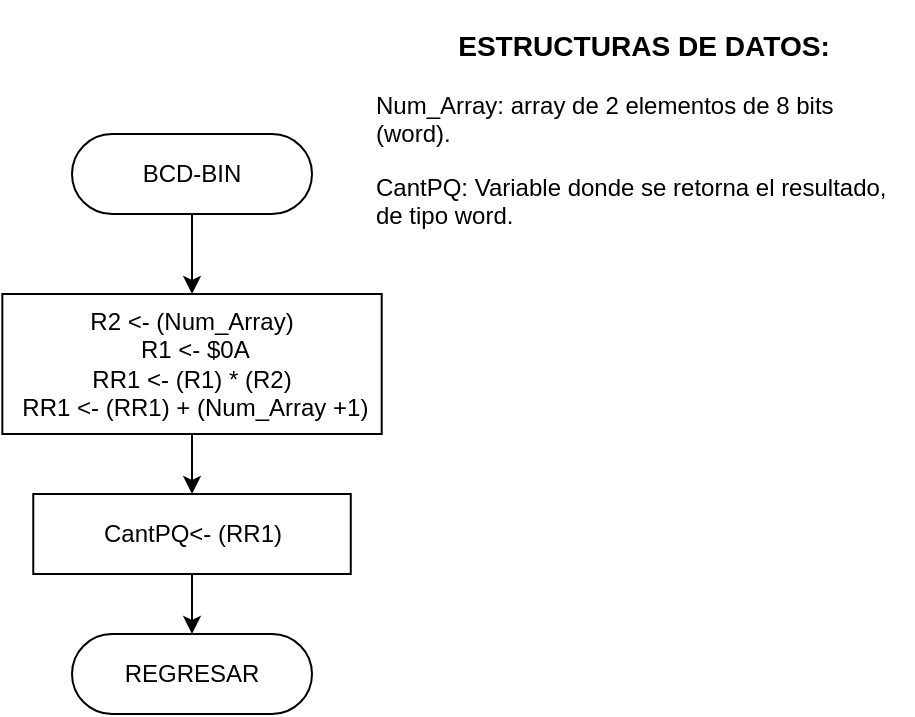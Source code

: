 <mxfile version="13.3.5" type="device"><diagram id="OE71F91uqmyHeHCGm0jq" name="Page-1"><mxGraphModel dx="510" dy="524" grid="1" gridSize="10" guides="1" tooltips="1" connect="1" arrows="1" fold="1" page="1" pageScale="1" pageWidth="827" pageHeight="1169" math="0" shadow="0"><root><mxCell id="0"/><mxCell id="1" parent="0"/><mxCell id="ScJ5B0TkJVILaIbRresl-4" style="edgeStyle=orthogonalEdgeStyle;rounded=0;orthogonalLoop=1;jettySize=auto;html=1;exitX=0.5;exitY=1;exitDx=0;exitDy=0;entryX=0.5;entryY=0;entryDx=0;entryDy=0;" parent="1" source="ScJ5B0TkJVILaIbRresl-1" target="ScJ5B0TkJVILaIbRresl-3" edge="1"><mxGeometry relative="1" as="geometry"/></mxCell><mxCell id="ScJ5B0TkJVILaIbRresl-1" value="BCD-BIN" style="rounded=1;whiteSpace=wrap;html=1;fontSize=12;glass=0;strokeWidth=1;shadow=0;arcSize=50;" parent="1" vertex="1"><mxGeometry x="110" y="110" width="120" height="40" as="geometry"/></mxCell><mxCell id="ScJ5B0TkJVILaIbRresl-2" value="&lt;h3 style=&quot;text-align: center&quot;&gt;ESTRUCTURAS DE DATOS:&lt;/h3&gt;&lt;p&gt;Num_Array: array de 2 elementos de 8 bits (word).&lt;/p&gt;&lt;p&gt;&lt;span&gt;CantPQ: Variable donde se retorna el resultado, de tipo word.&amp;nbsp;&lt;/span&gt;&lt;br&gt;&lt;/p&gt;&lt;p&gt;&lt;br&gt;&lt;/p&gt;" style="text;html=1;strokeColor=none;fillColor=none;align=left;verticalAlign=middle;whiteSpace=wrap;rounded=0;" parent="1" vertex="1"><mxGeometry x="259.7" y="70" width="270" height="100" as="geometry"/></mxCell><mxCell id="ScJ5B0TkJVILaIbRresl-20" style="edgeStyle=orthogonalEdgeStyle;rounded=0;orthogonalLoop=1;jettySize=auto;html=1;exitX=0.5;exitY=1;exitDx=0;exitDy=0;entryX=0.5;entryY=0;entryDx=0;entryDy=0;" parent="1" source="ScJ5B0TkJVILaIbRresl-3" target="ScJ5B0TkJVILaIbRresl-7" edge="1"><mxGeometry relative="1" as="geometry"/></mxCell><mxCell id="ScJ5B0TkJVILaIbRresl-3" value="R2 &amp;lt;- (Num_Array)&lt;br&gt;&amp;nbsp;R1 &amp;lt;- $0A&lt;br&gt;RR1 &amp;lt;- (R1) * (R2)&lt;br&gt;&amp;nbsp;RR1 &amp;lt;- (RR1) + (Num_Array +1)" style="rounded=0;whiteSpace=wrap;html=1;" parent="1" vertex="1"><mxGeometry x="75.17" y="190" width="189.68" height="70" as="geometry"/></mxCell><mxCell id="21gkMp_CbolzgApaskqh-1" style="edgeStyle=orthogonalEdgeStyle;rounded=0;orthogonalLoop=1;jettySize=auto;html=1;exitX=0.5;exitY=1;exitDx=0;exitDy=0;entryX=0.5;entryY=0;entryDx=0;entryDy=0;" edge="1" parent="1" source="ScJ5B0TkJVILaIbRresl-7" target="ScJ5B0TkJVILaIbRresl-33"><mxGeometry relative="1" as="geometry"/></mxCell><mxCell id="ScJ5B0TkJVILaIbRresl-7" value="CantPQ&amp;lt;- (RR1)" style="rounded=0;whiteSpace=wrap;html=1;" parent="1" vertex="1"><mxGeometry x="90.63" y="290" width="158.75" height="40" as="geometry"/></mxCell><mxCell id="ScJ5B0TkJVILaIbRresl-33" value="REGRESAR" style="rounded=1;whiteSpace=wrap;html=1;fontSize=12;glass=0;strokeWidth=1;shadow=0;arcSize=50;" parent="1" vertex="1"><mxGeometry x="110.0" y="360" width="120" height="40" as="geometry"/></mxCell></root></mxGraphModel></diagram></mxfile>